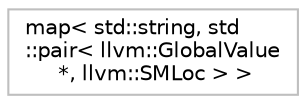 digraph "Graphical Class Hierarchy"
{
 // LATEX_PDF_SIZE
  bgcolor="transparent";
  edge [fontname="Helvetica",fontsize="10",labelfontname="Helvetica",labelfontsize="10"];
  node [fontname="Helvetica",fontsize="10",shape=record];
  rankdir="LR";
  Node0 [label="map\< std::string, std\l::pair\< llvm::GlobalValue\l *, llvm::SMLoc \> \>",height=0.2,width=0.4,color="grey75",tooltip=" "];
}
